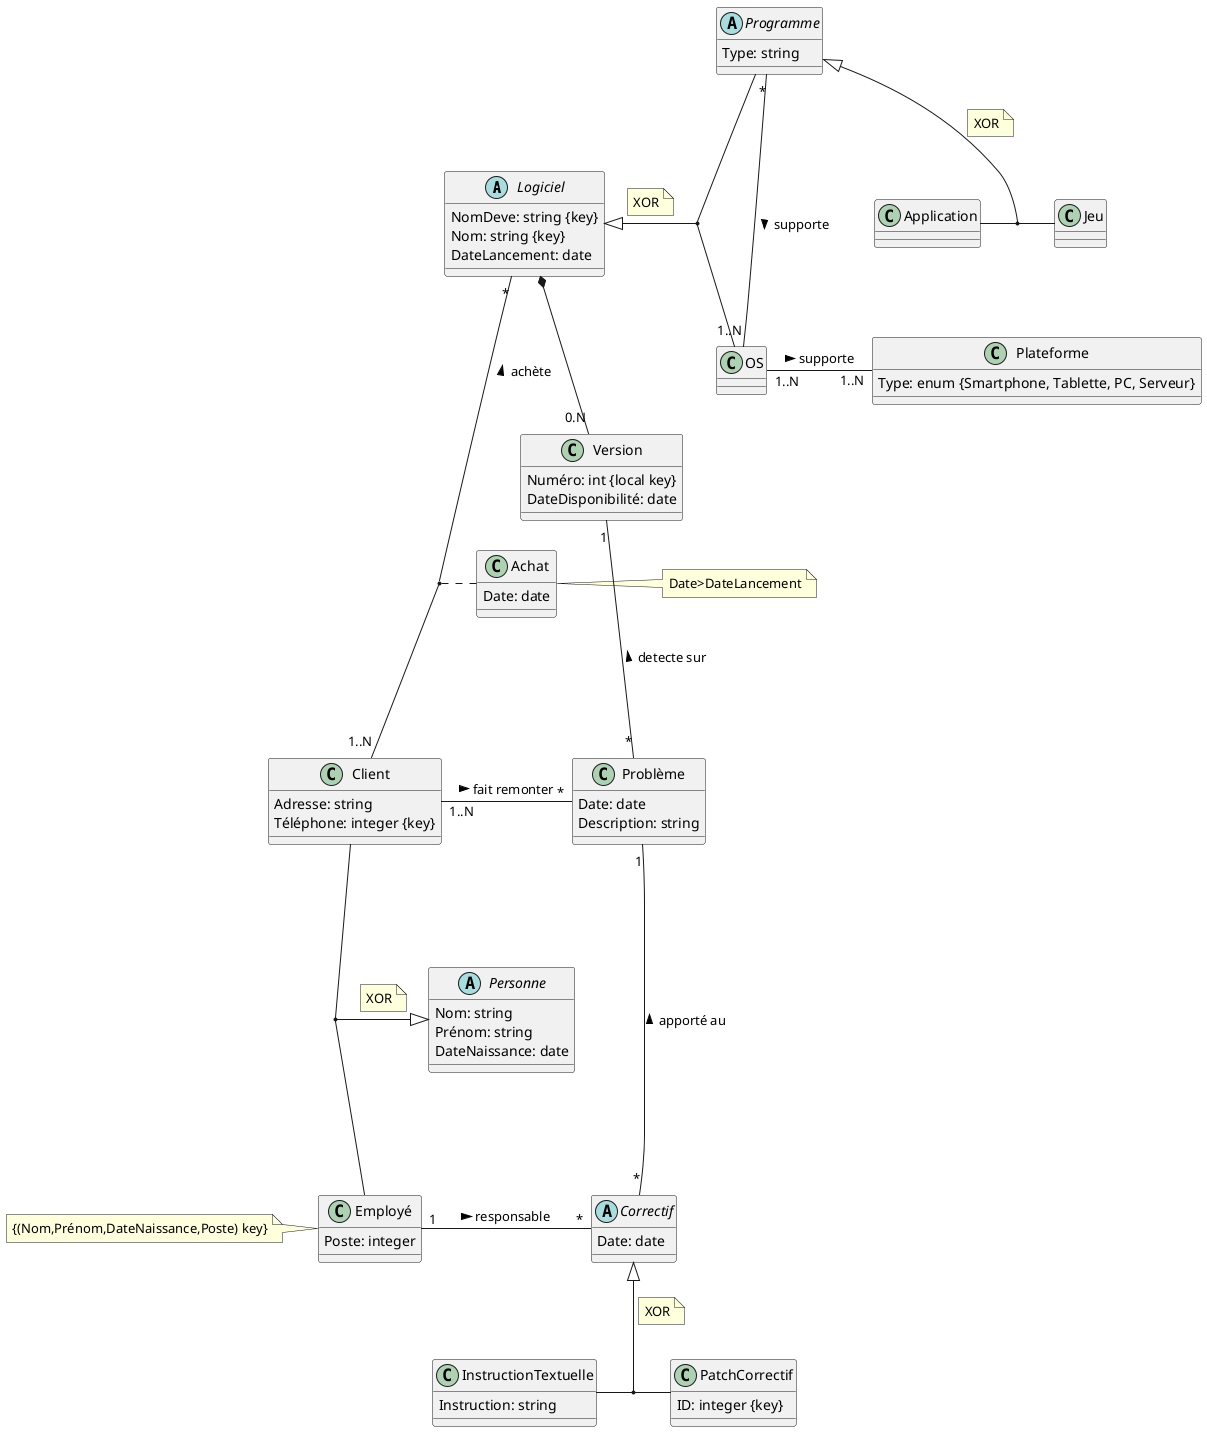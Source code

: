 @startuml

abstract class Logiciel{
  NomDeve: string {key}
  Nom: string {key}
  DateLancement: date
}
class Version{
  Numéro: int {local key}
  DateDisponibilité: date
}
class Problème{
  Date: date
  Description: string
}
abstract class Correctif{
  Date: date
}
class InstructionTextuelle{
  Instruction: string
}
class PatchCorrectif{
  ID: integer {key}
}
abstract class Personne{
  Nom: string
  Prénom: string
  DateNaissance: date
}
class Employé{
  Poste: integer
}
class Employé
note left: {(Nom,Prénom,DateNaissance,Poste) key}
class Client{
  Adresse: string
  Téléphone: integer {key}
}
class Achat{
  Date: date
}
class Achat
note right: Date>DateLancement
class OS
abstract class Programme{
  Type: string
}
class Application
class Jeu
class Plateforme{
  Type: enum {Smartphone, Tablette, PC, Serveur}
}
Client--- Employé
(Client, Employé) --|> Personne
note top on link
XOR
end note

Employé "1" -"*" Correctif: responsable >
InstructionTextuelle - PatchCorrectif
Correctif <|-- (InstructionTextuelle,PatchCorrectif)
note right on link
XOR
end note
Client "1..N" - "*" Problème: fait remonter >
Problème "1" ---"*" Correctif: apporté au <
Version "1"---"*" Problème : detecte sur <
Logiciel *-- "0.N" Version
Logiciel "*" ---"1..N"Client : achète <
Achat..(Client,Logiciel)
Logiciel <|-- (Programme,OS)
note right on link
XOR
end note
Programme "*"---"1..N" OS: supporte >
OS "1..N"-"1..N" Plateforme: supporte >
Application-Jeu
Programme <|-- (Application,Jeu)
note right on link
XOR
end note

@enduml
